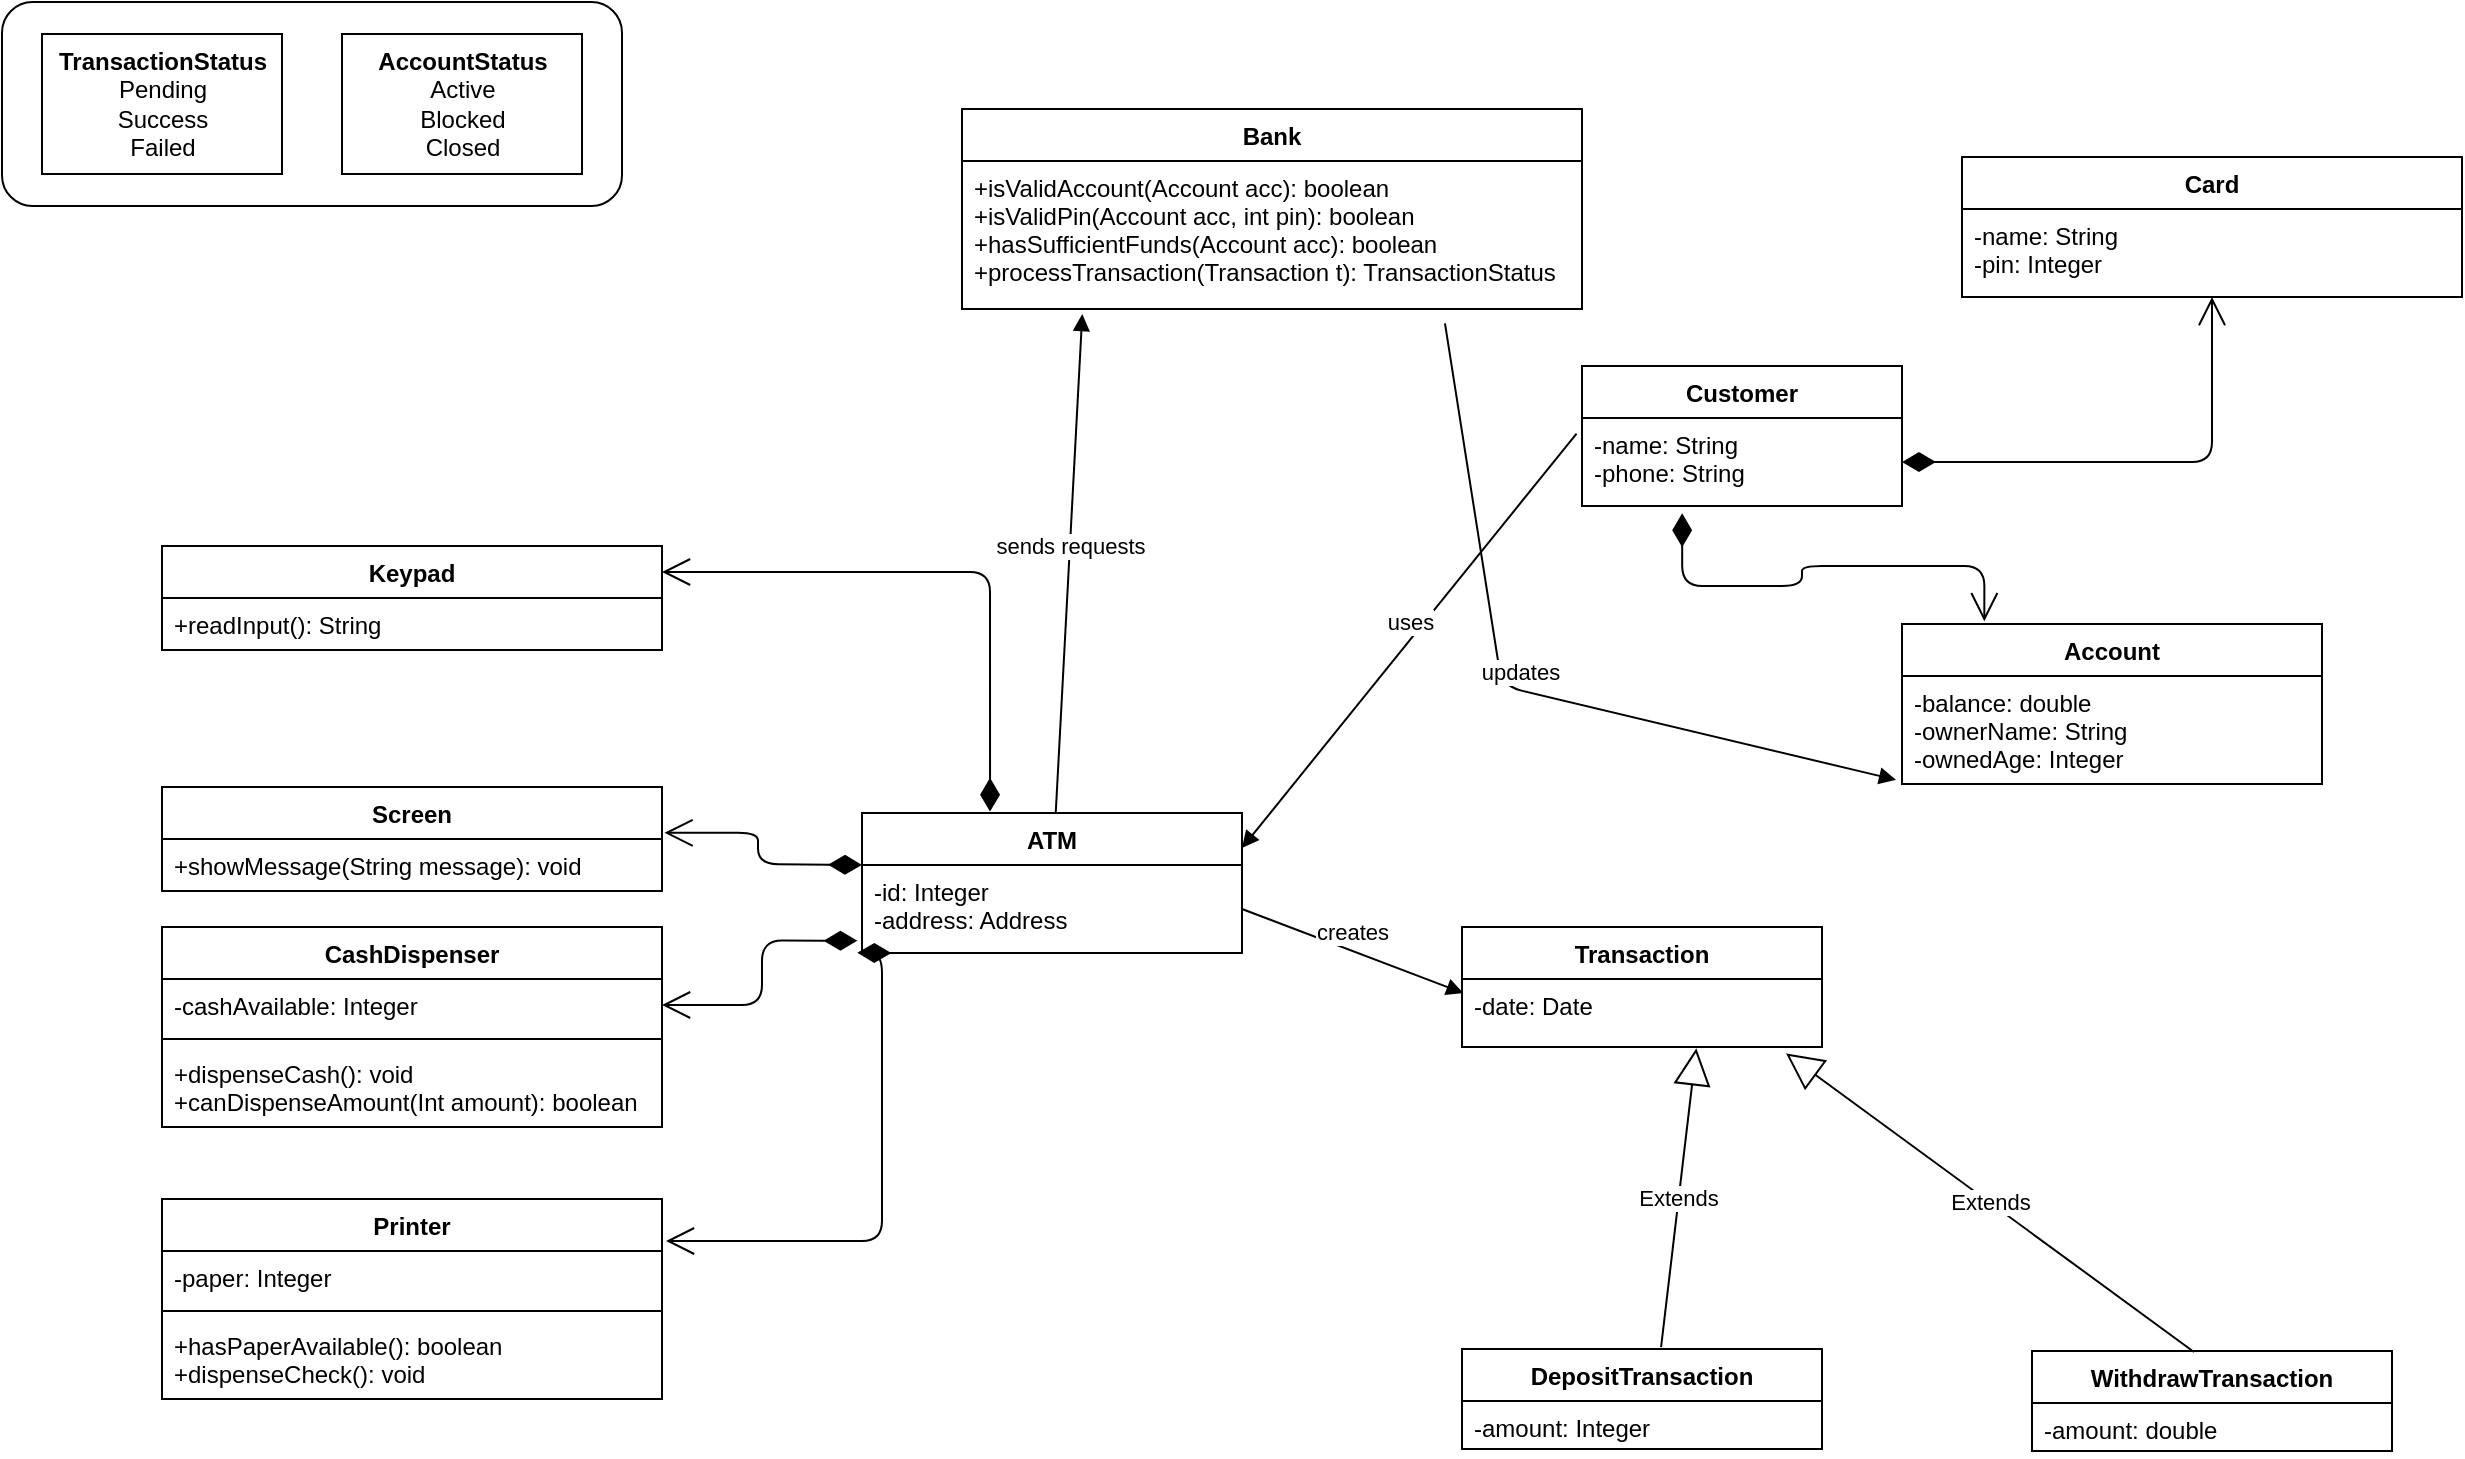 <mxfile version="12.1.3" type="device" pages="1"><diagram id="z1wkE4ZITwnIa5syumHk" name="Page-1"><mxGraphModel dx="706" dy="342" grid="1" gridSize="10" guides="1" tooltips="1" connect="1" arrows="1" fold="1" page="1" pageScale="1" pageWidth="1390" pageHeight="980" math="0" shadow="0"><root><mxCell id="0"/><mxCell id="1" parent="0"/><mxCell id="g5-THP6l3NRMJkvJIuts-117" value="" style="rounded=1;whiteSpace=wrap;html=1;strokeColor=#000000;" parent="1" vertex="1"><mxGeometry x="30" y="18" width="310" height="102" as="geometry"/></mxCell><mxCell id="g5-THP6l3NRMJkvJIuts-2" value="ATM&#10;" style="swimlane;fontStyle=1;align=center;verticalAlign=top;childLayout=stackLayout;horizontal=1;startSize=26;horizontalStack=0;resizeParent=1;resizeParentMax=0;resizeLast=0;collapsible=1;marginBottom=0;" parent="1" vertex="1"><mxGeometry x="460" y="423.5" width="190" height="70" as="geometry"/></mxCell><mxCell id="g5-THP6l3NRMJkvJIuts-3" value="-id: Integer&#10;-address: Address" style="text;strokeColor=none;fillColor=none;align=left;verticalAlign=top;spacingLeft=4;spacingRight=4;overflow=hidden;rotatable=0;points=[[0,0.5],[1,0.5]];portConstraint=eastwest;" parent="g5-THP6l3NRMJkvJIuts-2" vertex="1"><mxGeometry y="26" width="190" height="44" as="geometry"/></mxCell><mxCell id="g5-THP6l3NRMJkvJIuts-30" value="" style="endArrow=open;html=1;endSize=12;startArrow=diamondThin;startSize=14;startFill=1;edgeStyle=orthogonalEdgeStyle;align=left;verticalAlign=bottom;entryX=1.005;entryY=-0.118;entryDx=0;entryDy=0;entryPerimeter=0;" parent="1" source="g5-THP6l3NRMJkvJIuts-3" target="g5-THP6l3NRMJkvJIuts-32" edge="1"><mxGeometry x="-1" y="3" relative="1" as="geometry"><mxPoint x="230.0" y="483.5" as="sourcePoint"/><mxPoint x="340.0" y="442.534" as="targetPoint"/><Array as="points"><mxPoint x="460" y="449"/><mxPoint x="408" y="449"/><mxPoint x="408" y="433"/></Array></mxGeometry></mxCell><mxCell id="g5-THP6l3NRMJkvJIuts-31" value="Screen" style="swimlane;fontStyle=1;childLayout=stackLayout;horizontal=1;startSize=26;fillColor=none;horizontalStack=0;resizeParent=1;resizeParentMax=0;resizeLast=0;collapsible=1;marginBottom=0;" parent="1" vertex="1"><mxGeometry x="110" y="410.5" width="250" height="52" as="geometry"/></mxCell><mxCell id="g5-THP6l3NRMJkvJIuts-32" value="+showMessage(String message): void" style="text;strokeColor=none;fillColor=none;align=left;verticalAlign=top;spacingLeft=4;spacingRight=4;overflow=hidden;rotatable=0;points=[[0,0.5],[1,0.5]];portConstraint=eastwest;" parent="g5-THP6l3NRMJkvJIuts-31" vertex="1"><mxGeometry y="26" width="250" height="26" as="geometry"/></mxCell><mxCell id="g5-THP6l3NRMJkvJIuts-35" value="CashDispenser" style="swimlane;fontStyle=1;align=center;verticalAlign=top;childLayout=stackLayout;horizontal=1;startSize=26;horizontalStack=0;resizeParent=1;resizeParentMax=0;resizeLast=0;collapsible=1;marginBottom=0;" parent="1" vertex="1"><mxGeometry x="110" y="480.5" width="250" height="100" as="geometry"/></mxCell><mxCell id="g5-THP6l3NRMJkvJIuts-36" value="-cashAvailable: Integer" style="text;strokeColor=none;fillColor=none;align=left;verticalAlign=top;spacingLeft=4;spacingRight=4;overflow=hidden;rotatable=0;points=[[0,0.5],[1,0.5]];portConstraint=eastwest;" parent="g5-THP6l3NRMJkvJIuts-35" vertex="1"><mxGeometry y="26" width="250" height="26" as="geometry"/></mxCell><mxCell id="g5-THP6l3NRMJkvJIuts-37" value="" style="line;strokeWidth=1;fillColor=none;align=left;verticalAlign=middle;spacingTop=-1;spacingLeft=3;spacingRight=3;rotatable=0;labelPosition=right;points=[];portConstraint=eastwest;" parent="g5-THP6l3NRMJkvJIuts-35" vertex="1"><mxGeometry y="52" width="250" height="8" as="geometry"/></mxCell><mxCell id="g5-THP6l3NRMJkvJIuts-38" value="+dispenseCash(): void&#10;+canDispenseAmount(Int amount): boolean" style="text;strokeColor=none;fillColor=none;align=left;verticalAlign=top;spacingLeft=4;spacingRight=4;overflow=hidden;rotatable=0;points=[[0,0.5],[1,0.5]];portConstraint=eastwest;" parent="g5-THP6l3NRMJkvJIuts-35" vertex="1"><mxGeometry y="60" width="250" height="40" as="geometry"/></mxCell><mxCell id="g5-THP6l3NRMJkvJIuts-39" value="" style="endArrow=open;html=1;endSize=12;startArrow=diamondThin;startSize=14;startFill=1;edgeStyle=orthogonalEdgeStyle;align=left;verticalAlign=bottom;exitX=-0.012;exitY=0.86;exitDx=0;exitDy=0;exitPerimeter=0;" parent="1" source="g5-THP6l3NRMJkvJIuts-3" target="g5-THP6l3NRMJkvJIuts-36" edge="1"><mxGeometry x="-1" y="3" relative="1" as="geometry"><mxPoint x="500" y="493.224" as="sourcePoint"/><mxPoint x="341.241" y="443.569" as="targetPoint"/></mxGeometry></mxCell><mxCell id="g5-THP6l3NRMJkvJIuts-40" value="Printer" style="swimlane;fontStyle=1;align=center;verticalAlign=top;childLayout=stackLayout;horizontal=1;startSize=26;horizontalStack=0;resizeParent=1;resizeParentMax=0;resizeLast=0;collapsible=1;marginBottom=0;" parent="1" vertex="1"><mxGeometry x="110" y="616.5" width="250" height="100" as="geometry"/></mxCell><mxCell id="g5-THP6l3NRMJkvJIuts-41" value="-paper: Integer" style="text;strokeColor=none;fillColor=none;align=left;verticalAlign=top;spacingLeft=4;spacingRight=4;overflow=hidden;rotatable=0;points=[[0,0.5],[1,0.5]];portConstraint=eastwest;" parent="g5-THP6l3NRMJkvJIuts-40" vertex="1"><mxGeometry y="26" width="250" height="26" as="geometry"/></mxCell><mxCell id="g5-THP6l3NRMJkvJIuts-42" value="" style="line;strokeWidth=1;fillColor=none;align=left;verticalAlign=middle;spacingTop=-1;spacingLeft=3;spacingRight=3;rotatable=0;labelPosition=right;points=[];portConstraint=eastwest;" parent="g5-THP6l3NRMJkvJIuts-40" vertex="1"><mxGeometry y="52" width="250" height="8" as="geometry"/></mxCell><mxCell id="g5-THP6l3NRMJkvJIuts-43" value="+hasPaperAvailable(): boolean&#10;+dispenseCheck(): void" style="text;strokeColor=none;fillColor=none;align=left;verticalAlign=top;spacingLeft=4;spacingRight=4;overflow=hidden;rotatable=0;points=[[0,0.5],[1,0.5]];portConstraint=eastwest;" parent="g5-THP6l3NRMJkvJIuts-40" vertex="1"><mxGeometry y="60" width="250" height="40" as="geometry"/></mxCell><mxCell id="g5-THP6l3NRMJkvJIuts-45" value="Transaction" style="swimlane;fontStyle=1;align=center;verticalAlign=top;childLayout=stackLayout;horizontal=1;startSize=26;horizontalStack=0;resizeParent=1;resizeParentMax=0;resizeLast=0;collapsible=1;marginBottom=0;" parent="1" vertex="1"><mxGeometry x="760" y="480.5" width="180" height="60" as="geometry"/></mxCell><mxCell id="g5-THP6l3NRMJkvJIuts-46" value="-date: Date" style="text;strokeColor=none;fillColor=none;align=left;verticalAlign=top;spacingLeft=4;spacingRight=4;overflow=hidden;rotatable=0;points=[[0,0.5],[1,0.5]];portConstraint=eastwest;" parent="g5-THP6l3NRMJkvJIuts-45" vertex="1"><mxGeometry y="26" width="180" height="34" as="geometry"/></mxCell><mxCell id="g5-THP6l3NRMJkvJIuts-49" value="WithdrawTransaction" style="swimlane;fontStyle=1;align=center;verticalAlign=top;childLayout=stackLayout;horizontal=1;startSize=26;horizontalStack=0;resizeParent=1;resizeParentMax=0;resizeLast=0;collapsible=1;marginBottom=0;" parent="1" vertex="1"><mxGeometry x="1045" y="692.5" width="180" height="50" as="geometry"/></mxCell><mxCell id="g5-THP6l3NRMJkvJIuts-50" value="-amount: double" style="text;strokeColor=none;fillColor=none;align=left;verticalAlign=top;spacingLeft=4;spacingRight=4;overflow=hidden;rotatable=0;points=[[0,0.5],[1,0.5]];portConstraint=eastwest;" parent="g5-THP6l3NRMJkvJIuts-49" vertex="1"><mxGeometry y="26" width="180" height="24" as="geometry"/></mxCell><mxCell id="g5-THP6l3NRMJkvJIuts-54" value="Extends" style="endArrow=block;endSize=16;endFill=0;html=1;exitX=0.45;exitY=0.01;exitDx=0;exitDy=0;entryX=0.9;entryY=1.093;entryDx=0;entryDy=0;entryPerimeter=0;exitPerimeter=0;" parent="1" source="g5-THP6l3NRMJkvJIuts-49" target="g5-THP6l3NRMJkvJIuts-46" edge="1"><mxGeometry width="160" relative="1" as="geometry"><mxPoint x="480" y="740.5" as="sourcePoint"/><mxPoint x="973" y="481.5" as="targetPoint"/></mxGeometry></mxCell><mxCell id="g5-THP6l3NRMJkvJIuts-55" value="DepositTransaction" style="swimlane;fontStyle=1;align=center;verticalAlign=top;childLayout=stackLayout;horizontal=1;startSize=26;horizontalStack=0;resizeParent=1;resizeParentMax=0;resizeLast=0;collapsible=1;marginBottom=0;" parent="1" vertex="1"><mxGeometry x="760" y="691.5" width="180" height="50" as="geometry"/></mxCell><mxCell id="g5-THP6l3NRMJkvJIuts-56" value="-amount: Integer" style="text;strokeColor=none;fillColor=none;align=left;verticalAlign=top;spacingLeft=4;spacingRight=4;overflow=hidden;rotatable=0;points=[[0,0.5],[1,0.5]];portConstraint=eastwest;" parent="g5-THP6l3NRMJkvJIuts-55" vertex="1"><mxGeometry y="26" width="180" height="24" as="geometry"/></mxCell><mxCell id="g5-THP6l3NRMJkvJIuts-59" value="Extends" style="endArrow=block;endSize=16;endFill=0;html=1;exitX=0.553;exitY=-0.018;exitDx=0;exitDy=0;exitPerimeter=0;entryX=0.651;entryY=1.02;entryDx=0;entryDy=0;entryPerimeter=0;" parent="1" source="g5-THP6l3NRMJkvJIuts-55" target="g5-THP6l3NRMJkvJIuts-46" edge="1"><mxGeometry width="160" relative="1" as="geometry"><mxPoint x="1110" y="429.5" as="sourcePoint"/><mxPoint x="910" y="512.648" as="targetPoint"/></mxGeometry></mxCell><mxCell id="g5-THP6l3NRMJkvJIuts-60" value="Customer" style="swimlane;fontStyle=1;align=center;verticalAlign=top;childLayout=stackLayout;horizontal=1;startSize=26;horizontalStack=0;resizeParent=1;resizeParentMax=0;resizeLast=0;collapsible=1;marginBottom=0;" parent="1" vertex="1"><mxGeometry x="820" y="200" width="160" height="70" as="geometry"/></mxCell><mxCell id="g5-THP6l3NRMJkvJIuts-61" value="-name: String&#10;-phone: String" style="text;strokeColor=none;fillColor=none;align=left;verticalAlign=top;spacingLeft=4;spacingRight=4;overflow=hidden;rotatable=0;points=[[0,0.5],[1,0.5]];portConstraint=eastwest;" parent="g5-THP6l3NRMJkvJIuts-60" vertex="1"><mxGeometry y="26" width="160" height="44" as="geometry"/></mxCell><mxCell id="g5-THP6l3NRMJkvJIuts-73" value="Card" style="swimlane;fontStyle=1;align=center;verticalAlign=top;childLayout=stackLayout;horizontal=1;startSize=26;horizontalStack=0;resizeParent=1;resizeParentMax=0;resizeLast=0;collapsible=1;marginBottom=0;" parent="1" vertex="1"><mxGeometry x="1010" y="95.5" width="250" height="70" as="geometry"/></mxCell><mxCell id="g5-THP6l3NRMJkvJIuts-74" value="-name: String&#10;-pin: Integer&#10;" style="text;strokeColor=none;fillColor=none;align=left;verticalAlign=top;spacingLeft=4;spacingRight=4;overflow=hidden;rotatable=0;points=[[0,0.5],[1,0.5]];portConstraint=eastwest;" parent="g5-THP6l3NRMJkvJIuts-73" vertex="1"><mxGeometry y="26" width="250" height="44" as="geometry"/></mxCell><mxCell id="g5-THP6l3NRMJkvJIuts-80" value="&lt;b&gt;AccountStatus&lt;/b&gt;&lt;br&gt;Active&lt;br&gt;Blocked&lt;br&gt;Closed" style="html=1;" parent="1" vertex="1"><mxGeometry x="200" y="34" width="120" height="70" as="geometry"/></mxCell><mxCell id="g5-THP6l3NRMJkvJIuts-81" value="Account" style="swimlane;fontStyle=1;align=center;verticalAlign=top;childLayout=stackLayout;horizontal=1;startSize=26;horizontalStack=0;resizeParent=1;resizeParentMax=0;resizeLast=0;collapsible=1;marginBottom=0;strokeColor=#000000;" parent="1" vertex="1"><mxGeometry x="980" y="329" width="210" height="80" as="geometry"/></mxCell><mxCell id="g5-THP6l3NRMJkvJIuts-82" value="-balance: double&#10;-ownerName: String&#10;-ownedAge: Integer&#10;" style="text;strokeColor=none;fillColor=none;align=left;verticalAlign=top;spacingLeft=4;spacingRight=4;overflow=hidden;rotatable=0;points=[[0,0.5],[1,0.5]];portConstraint=eastwest;" parent="g5-THP6l3NRMJkvJIuts-81" vertex="1"><mxGeometry y="26" width="210" height="54" as="geometry"/></mxCell><mxCell id="g5-THP6l3NRMJkvJIuts-90" value="" style="endArrow=open;html=1;endSize=12;startArrow=diamondThin;startSize=14;startFill=1;edgeStyle=orthogonalEdgeStyle;align=left;verticalAlign=bottom;exitX=1;exitY=0.5;exitDx=0;exitDy=0;" parent="1" source="g5-THP6l3NRMJkvJIuts-61" target="g5-THP6l3NRMJkvJIuts-73" edge="1"><mxGeometry x="-1" y="3" relative="1" as="geometry"><mxPoint x="420" y="661" as="sourcePoint"/><mxPoint x="580" y="661" as="targetPoint"/></mxGeometry></mxCell><mxCell id="g5-THP6l3NRMJkvJIuts-92" value="uses" style="html=1;verticalAlign=bottom;endArrow=block;entryX=1;entryY=0.25;entryDx=0;entryDy=0;exitX=-0.017;exitY=0.177;exitDx=0;exitDy=0;exitPerimeter=0;" parent="1" source="g5-THP6l3NRMJkvJIuts-61" target="g5-THP6l3NRMJkvJIuts-2" edge="1"><mxGeometry width="80" relative="1" as="geometry"><mxPoint x="792.207" y="365" as="sourcePoint"/><mxPoint x="599.02" y="561.01" as="targetPoint"/></mxGeometry></mxCell><mxCell id="g5-THP6l3NRMJkvJIuts-93" value="updates" style="html=1;verticalAlign=bottom;endArrow=block;exitX=0.779;exitY=1.097;exitDx=0;exitDy=0;exitPerimeter=0;entryX=-0.014;entryY=0.962;entryDx=0;entryDy=0;entryPerimeter=0;" parent="1" source="g5-THP6l3NRMJkvJIuts-111" target="g5-THP6l3NRMJkvJIuts-82" edge="1"><mxGeometry width="80" relative="1" as="geometry"><mxPoint x="799.12" y="562.1" as="sourcePoint"/><mxPoint x="860" y="430" as="targetPoint"/><Array as="points"><mxPoint x="780" y="360"/></Array></mxGeometry></mxCell><mxCell id="g5-THP6l3NRMJkvJIuts-95" value="creates" style="html=1;verticalAlign=bottom;endArrow=block;exitX=1;exitY=0.5;exitDx=0;exitDy=0;entryX=0.004;entryY=0.208;entryDx=0;entryDy=0;entryPerimeter=0;" parent="1" source="g5-THP6l3NRMJkvJIuts-3" target="g5-THP6l3NRMJkvJIuts-46" edge="1"><mxGeometry width="80" relative="1" as="geometry"><mxPoint x="650" y="470.5" as="sourcePoint"/><mxPoint x="730" y="470.5" as="targetPoint"/></mxGeometry></mxCell><mxCell id="g5-THP6l3NRMJkvJIuts-99" value="" style="endArrow=open;html=1;endSize=12;startArrow=diamondThin;startSize=14;startFill=1;edgeStyle=orthogonalEdgeStyle;align=left;verticalAlign=bottom;exitX=0.077;exitY=1.001;exitDx=0;exitDy=0;exitPerimeter=0;entryX=1.008;entryY=0.392;entryDx=0;entryDy=0;entryPerimeter=0;" parent="1" source="g5-THP6l3NRMJkvJIuts-3" edge="1"><mxGeometry x="-1" y="3" relative="1" as="geometry"><mxPoint x="470" y="530.5" as="sourcePoint"/><mxPoint x="362" y="637.5" as="targetPoint"/><Array as="points"><mxPoint x="470" y="638"/></Array></mxGeometry></mxCell><mxCell id="g5-THP6l3NRMJkvJIuts-100" value="Keypad" style="swimlane;fontStyle=1;childLayout=stackLayout;horizontal=1;startSize=26;fillColor=none;horizontalStack=0;resizeParent=1;resizeParentMax=0;resizeLast=0;collapsible=1;marginBottom=0;" parent="1" vertex="1"><mxGeometry x="110" y="290" width="250" height="52" as="geometry"/></mxCell><mxCell id="g5-THP6l3NRMJkvJIuts-101" value="+readInput(): String" style="text;strokeColor=none;fillColor=none;align=left;verticalAlign=top;spacingLeft=4;spacingRight=4;overflow=hidden;rotatable=0;points=[[0,0.5],[1,0.5]];portConstraint=eastwest;" parent="g5-THP6l3NRMJkvJIuts-100" vertex="1"><mxGeometry y="26" width="250" height="26" as="geometry"/></mxCell><mxCell id="g5-THP6l3NRMJkvJIuts-105" value="&lt;br&gt;" style="endArrow=open;html=1;endSize=12;startArrow=diamondThin;startSize=14;startFill=1;edgeStyle=orthogonalEdgeStyle;align=left;verticalAlign=bottom;entryX=1;entryY=0.25;entryDx=0;entryDy=0;exitX=0.337;exitY=-0.01;exitDx=0;exitDy=0;exitPerimeter=0;" parent="1" source="g5-THP6l3NRMJkvJIuts-2" target="g5-THP6l3NRMJkvJIuts-100" edge="1"><mxGeometry x="-1" y="3" relative="1" as="geometry"><mxPoint x="520" y="240" as="sourcePoint"/><mxPoint x="530" y="150" as="targetPoint"/><Array as="points"><mxPoint x="524" y="303"/></Array></mxGeometry></mxCell><mxCell id="g5-THP6l3NRMJkvJIuts-110" value="Bank" style="swimlane;fontStyle=1;childLayout=stackLayout;horizontal=1;startSize=26;fillColor=none;horizontalStack=0;resizeParent=1;resizeParentMax=0;resizeLast=0;collapsible=1;marginBottom=0;strokeColor=#000000;" parent="1" vertex="1"><mxGeometry x="510" y="71.5" width="310" height="100" as="geometry"/></mxCell><mxCell id="g5-THP6l3NRMJkvJIuts-111" value="+isValidAccount(Account acc): boolean&#10;+isValidPin(Account acc, int pin): boolean&#10;+hasSufficientFunds(Account acc): boolean&#10;+processTransaction(Transaction t): TransactionStatus" style="text;strokeColor=none;fillColor=none;align=left;verticalAlign=top;spacingLeft=4;spacingRight=4;overflow=hidden;rotatable=0;points=[[0,0.5],[1,0.5]];portConstraint=eastwest;" parent="g5-THP6l3NRMJkvJIuts-110" vertex="1"><mxGeometry y="26" width="310" height="74" as="geometry"/></mxCell><mxCell id="g5-THP6l3NRMJkvJIuts-114" value="sends requests" style="html=1;verticalAlign=bottom;endArrow=block;entryX=0.194;entryY=1.034;entryDx=0;entryDy=0;entryPerimeter=0;" parent="1" source="g5-THP6l3NRMJkvJIuts-2" target="g5-THP6l3NRMJkvJIuts-111" edge="1"><mxGeometry width="80" relative="1" as="geometry"><mxPoint x="640" y="170" as="sourcePoint"/><mxPoint x="720" y="170" as="targetPoint"/></mxGeometry></mxCell><mxCell id="g5-THP6l3NRMJkvJIuts-15" value="&lt;b&gt;TransactionStatus&lt;/b&gt;&lt;br&gt;Pending&lt;br&gt;Success&lt;br&gt;Failed" style="html=1;" parent="1" vertex="1"><mxGeometry x="50" y="34" width="120" height="70" as="geometry"/></mxCell><mxCell id="oektoJ6cZmEScghm_wEh-1" value="&lt;br&gt;" style="endArrow=open;html=1;endSize=12;startArrow=diamondThin;startSize=14;startFill=1;edgeStyle=orthogonalEdgeStyle;align=left;verticalAlign=bottom;entryX=0.196;entryY=-0.017;entryDx=0;entryDy=0;entryPerimeter=0;exitX=0.313;exitY=1.082;exitDx=0;exitDy=0;exitPerimeter=0;" edge="1" parent="1" source="g5-THP6l3NRMJkvJIuts-61" target="g5-THP6l3NRMJkvJIuts-81"><mxGeometry x="-1" y="3" relative="1" as="geometry"><mxPoint x="870" y="280" as="sourcePoint"/><mxPoint x="1030" y="300" as="targetPoint"/><Array as="points"><mxPoint x="870" y="310"/><mxPoint x="930" y="310"/><mxPoint x="930" y="300"/><mxPoint x="1021" y="300"/></Array></mxGeometry></mxCell></root></mxGraphModel></diagram></mxfile>